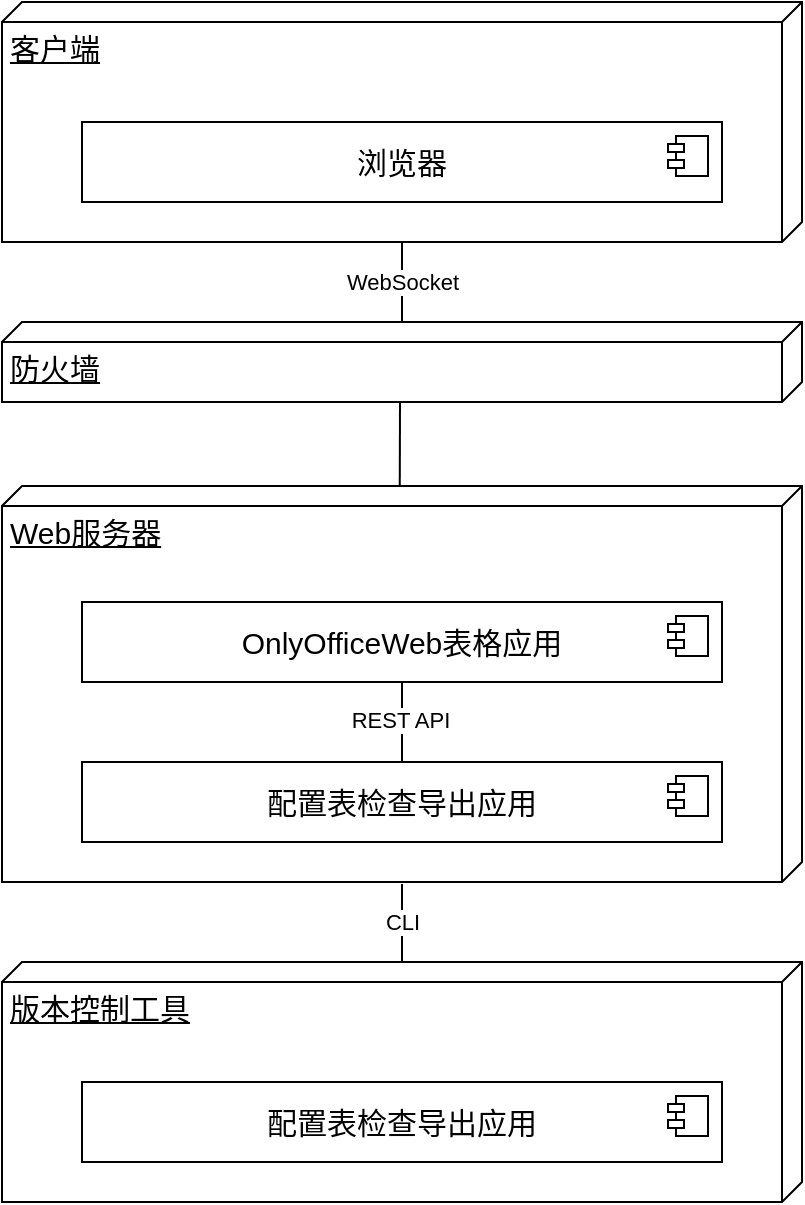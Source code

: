 <mxfile version="24.6.5" type="github">
  <diagram name="Page-1" id="b5b7bab2-c9e2-2cf4-8b2a-24fd1a2a6d21">
    <mxGraphModel dx="1426" dy="785" grid="1" gridSize="10" guides="1" tooltips="1" connect="1" arrows="1" fold="1" page="1" pageScale="1" pageWidth="827" pageHeight="1169" background="none" math="0" shadow="0">
      <root>
        <mxCell id="0" />
        <mxCell id="1" parent="0" />
        <mxCell id="MusxossZHIIR-GP_r7h6-70" style="rounded=0;orthogonalLoop=1;jettySize=auto;html=1;entryX=0.258;entryY=0.5;entryDx=0;entryDy=0;entryPerimeter=0;fontSize=15;" edge="1" parent="1" target="MusxossZHIIR-GP_r7h6-34">
          <mxGeometry relative="1" as="geometry">
            <mxPoint x="400" y="481" as="sourcePoint" />
            <Array as="points">
              <mxPoint x="400" y="490" />
            </Array>
          </mxGeometry>
        </mxCell>
        <mxCell id="MusxossZHIIR-GP_r7h6-76" value="CLI" style="edgeLabel;html=1;align=center;verticalAlign=middle;resizable=0;points=[];" vertex="1" connectable="0" parent="MusxossZHIIR-GP_r7h6-70">
          <mxGeometry x="-0.371" relative="1" as="geometry">
            <mxPoint y="-3" as="offset" />
          </mxGeometry>
        </mxCell>
        <mxCell id="MusxossZHIIR-GP_r7h6-66" style="rounded=0;orthogonalLoop=1;jettySize=auto;html=1;exitX=0;exitY=0;exitDx=40;exitDy=205;exitPerimeter=0;entryX=0.141;entryY=0.513;entryDx=0;entryDy=0;entryPerimeter=0;fontSize=15;" edge="1" parent="1">
          <mxGeometry relative="1" as="geometry">
            <mxPoint x="399" y="240" as="sourcePoint" />
            <mxPoint x="398.8" y="309.918" as="targetPoint" />
          </mxGeometry>
        </mxCell>
        <mxCell id="MusxossZHIIR-GP_r7h6-1" value="Web服务器" style="verticalAlign=top;align=left;spacingTop=8;spacingLeft=2;spacingRight=12;shape=cube;size=10;direction=south;fontStyle=4;html=1;whiteSpace=wrap;fontSize=15;" vertex="1" parent="1">
          <mxGeometry x="200" y="282" width="400" height="198" as="geometry" />
        </mxCell>
        <mxCell id="MusxossZHIIR-GP_r7h6-61" value="" style="edgeStyle=orthogonalEdgeStyle;rounded=0;orthogonalLoop=1;jettySize=auto;html=1;fontSize=15;" edge="1" parent="1" source="MusxossZHIIR-GP_r7h6-2" target="MusxossZHIIR-GP_r7h6-22">
          <mxGeometry relative="1" as="geometry" />
        </mxCell>
        <mxCell id="MusxossZHIIR-GP_r7h6-77" value="WebSocket" style="edgeLabel;html=1;align=center;verticalAlign=middle;resizable=0;points=[];" vertex="1" connectable="0" parent="MusxossZHIIR-GP_r7h6-61">
          <mxGeometry x="-0.333" relative="1" as="geometry">
            <mxPoint as="offset" />
          </mxGeometry>
        </mxCell>
        <mxCell id="MusxossZHIIR-GP_r7h6-2" value="防火墙" style="verticalAlign=top;align=left;spacingTop=8;spacingLeft=2;spacingRight=12;shape=cube;size=10;direction=south;fontStyle=4;html=1;whiteSpace=wrap;fontSize=15;" vertex="1" parent="1">
          <mxGeometry x="200" y="200" width="400" height="40" as="geometry" />
        </mxCell>
        <mxCell id="MusxossZHIIR-GP_r7h6-7" value="OnlyOfficeWeb表格应用" style="html=1;dropTarget=0;whiteSpace=wrap;fontSize=15;" vertex="1" parent="1">
          <mxGeometry x="240" y="340" width="320" height="40" as="geometry" />
        </mxCell>
        <mxCell id="MusxossZHIIR-GP_r7h6-8" value="" style="shape=module;jettyWidth=8;jettyHeight=4;fontSize=15;" vertex="1" parent="MusxossZHIIR-GP_r7h6-7">
          <mxGeometry x="1" width="20" height="20" relative="1" as="geometry">
            <mxPoint x="-27" y="7" as="offset" />
          </mxGeometry>
        </mxCell>
        <mxCell id="MusxossZHIIR-GP_r7h6-21" value="客户端" style="verticalAlign=top;align=left;spacingTop=8;spacingLeft=2;spacingRight=12;shape=cube;size=10;direction=south;fontStyle=4;html=1;whiteSpace=wrap;fontSize=15;" vertex="1" parent="1">
          <mxGeometry x="200" y="40" width="400" height="120" as="geometry" />
        </mxCell>
        <mxCell id="MusxossZHIIR-GP_r7h6-22" value="浏览器" style="html=1;dropTarget=0;whiteSpace=wrap;fontSize=15;" vertex="1" parent="1">
          <mxGeometry x="240" y="100" width="320" height="40" as="geometry" />
        </mxCell>
        <mxCell id="MusxossZHIIR-GP_r7h6-23" value="" style="shape=module;jettyWidth=8;jettyHeight=4;fontSize=15;" vertex="1" parent="MusxossZHIIR-GP_r7h6-22">
          <mxGeometry x="1" width="20" height="20" relative="1" as="geometry">
            <mxPoint x="-27" y="7" as="offset" />
          </mxGeometry>
        </mxCell>
        <mxCell id="MusxossZHIIR-GP_r7h6-34" value="版本控制工具" style="verticalAlign=top;align=left;spacingTop=8;spacingLeft=2;spacingRight=12;shape=cube;size=10;direction=south;fontStyle=4;html=1;whiteSpace=wrap;fontSize=15;" vertex="1" parent="1">
          <mxGeometry x="200" y="520" width="400" height="120" as="geometry" />
        </mxCell>
        <mxCell id="MusxossZHIIR-GP_r7h6-38" value="配置表检查导出应用" style="html=1;dropTarget=0;whiteSpace=wrap;fontSize=15;" vertex="1" parent="1">
          <mxGeometry x="240" y="580" width="320" height="40" as="geometry" />
        </mxCell>
        <mxCell id="MusxossZHIIR-GP_r7h6-39" value="" style="shape=module;jettyWidth=8;jettyHeight=4;fontSize=15;" vertex="1" parent="MusxossZHIIR-GP_r7h6-38">
          <mxGeometry x="1" width="20" height="20" relative="1" as="geometry">
            <mxPoint x="-27" y="7" as="offset" />
          </mxGeometry>
        </mxCell>
        <mxCell id="MusxossZHIIR-GP_r7h6-79" style="edgeStyle=orthogonalEdgeStyle;rounded=0;orthogonalLoop=1;jettySize=auto;html=1;exitX=0.5;exitY=1;exitDx=0;exitDy=0;entryX=0.5;entryY=0.75;entryDx=0;entryDy=0;entryPerimeter=0;" edge="1" parent="1" source="MusxossZHIIR-GP_r7h6-7" target="MusxossZHIIR-GP_r7h6-9">
          <mxGeometry relative="1" as="geometry" />
        </mxCell>
        <mxCell id="MusxossZHIIR-GP_r7h6-82" value="REST API" style="edgeLabel;html=1;align=center;verticalAlign=middle;resizable=0;points=[];" vertex="1" connectable="0" parent="MusxossZHIIR-GP_r7h6-79">
          <mxGeometry x="-0.457" y="-1" relative="1" as="geometry">
            <mxPoint as="offset" />
          </mxGeometry>
        </mxCell>
        <mxCell id="MusxossZHIIR-GP_r7h6-9" value="配置表检查导出应用" style="html=1;dropTarget=0;whiteSpace=wrap;fontSize=15;" vertex="1" parent="1">
          <mxGeometry x="240" y="420" width="320" height="40" as="geometry" />
        </mxCell>
        <mxCell id="MusxossZHIIR-GP_r7h6-10" value="" style="shape=module;jettyWidth=8;jettyHeight=4;fontSize=15;" vertex="1" parent="MusxossZHIIR-GP_r7h6-9">
          <mxGeometry x="1" width="20" height="20" relative="1" as="geometry">
            <mxPoint x="-27" y="7" as="offset" />
          </mxGeometry>
        </mxCell>
      </root>
    </mxGraphModel>
  </diagram>
</mxfile>
